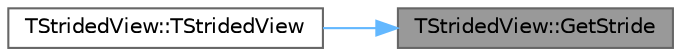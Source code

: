 digraph "TStridedView::GetStride"
{
 // INTERACTIVE_SVG=YES
 // LATEX_PDF_SIZE
  bgcolor="transparent";
  edge [fontname=Helvetica,fontsize=10,labelfontname=Helvetica,labelfontsize=10];
  node [fontname=Helvetica,fontsize=10,shape=box,height=0.2,width=0.4];
  rankdir="RL";
  Node1 [id="Node000001",label="TStridedView::GetStride",height=0.2,width=0.4,color="gray40", fillcolor="grey60", style="filled", fontcolor="black",tooltip=" "];
  Node1 -> Node2 [id="edge1_Node000001_Node000002",dir="back",color="steelblue1",style="solid",tooltip=" "];
  Node2 [id="Node000002",label="TStridedView::TStridedView",height=0.2,width=0.4,color="grey40", fillcolor="white", style="filled",URL="$d0/dab/classTStridedView.html#a7c588c22b4199d827726ef6548106dac",tooltip=" "];
}
